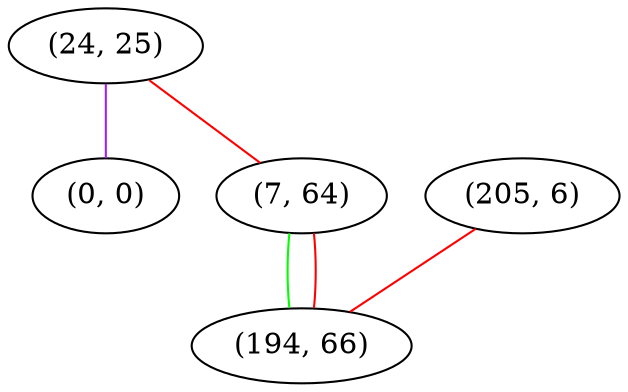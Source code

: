 graph "" {
"(24, 25)";
"(205, 6)";
"(0, 0)";
"(7, 64)";
"(194, 66)";
"(24, 25)" -- "(0, 0)"  [color=purple, key=0, weight=4];
"(24, 25)" -- "(7, 64)"  [color=red, key=0, weight=1];
"(205, 6)" -- "(194, 66)"  [color=red, key=0, weight=1];
"(7, 64)" -- "(194, 66)"  [color=green, key=0, weight=2];
"(7, 64)" -- "(194, 66)"  [color=red, key=1, weight=1];
}
